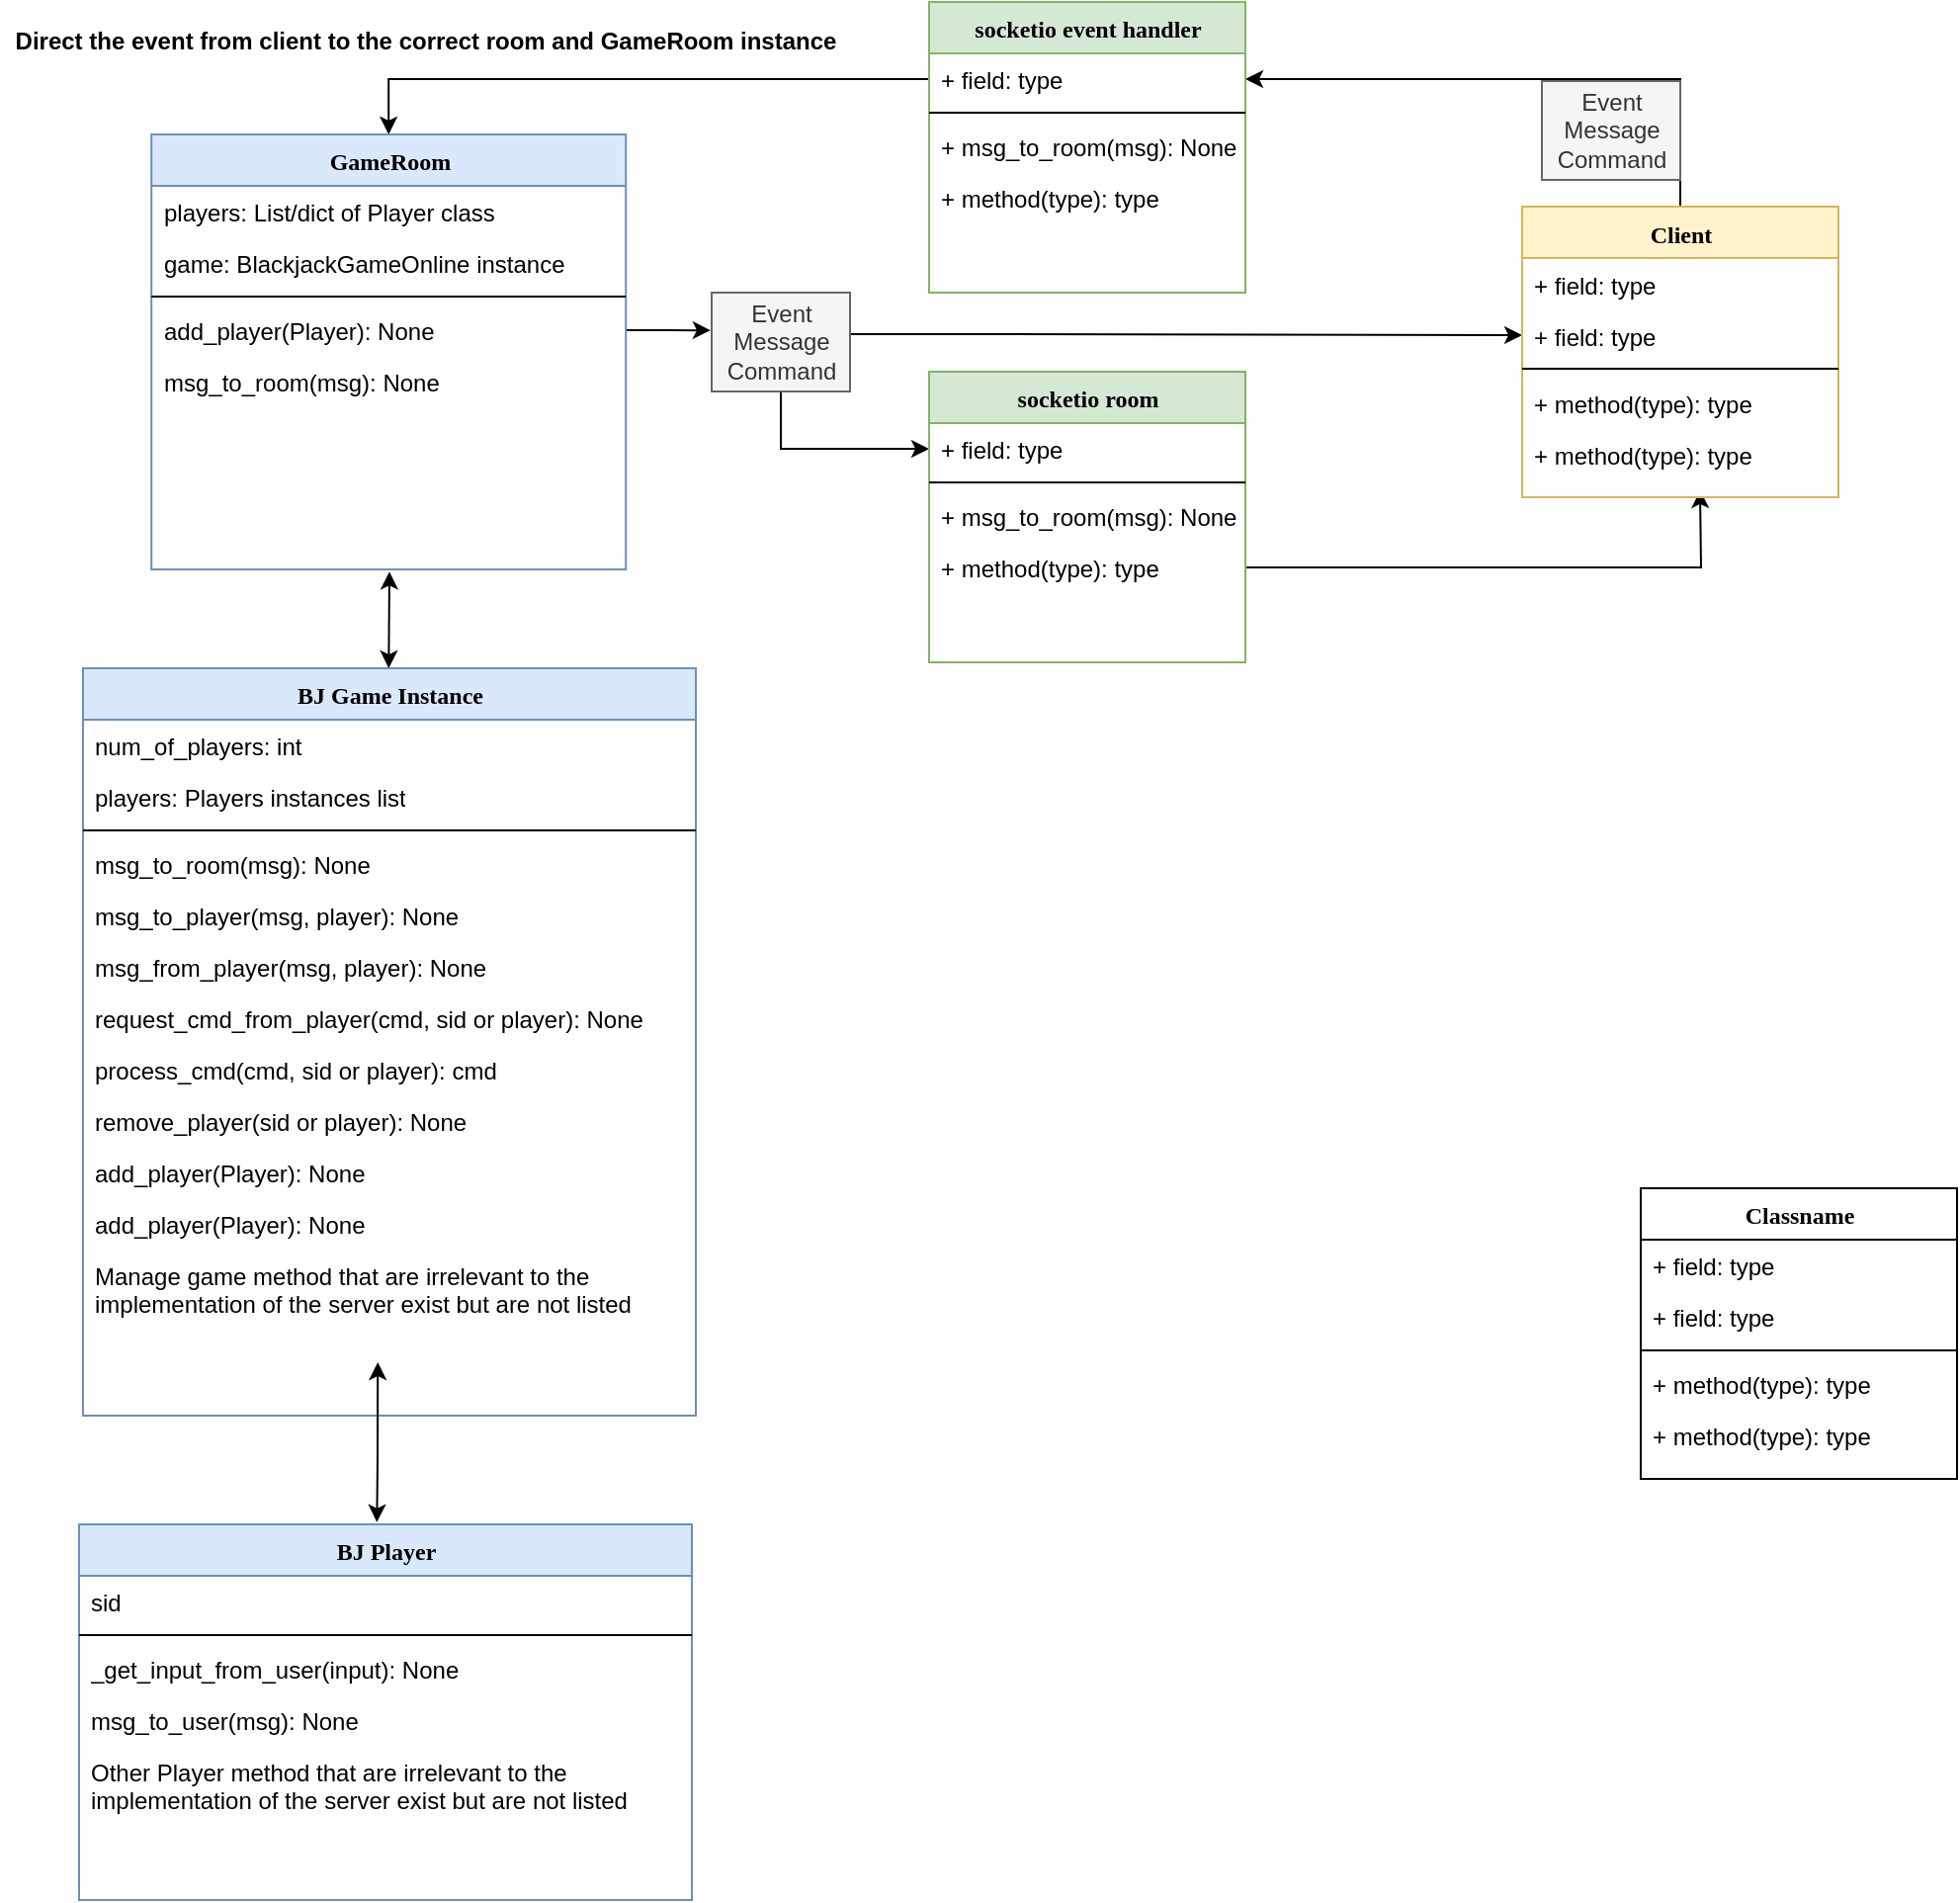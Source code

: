 <mxfile version="13.7.9" type="github">
  <diagram name="Page-1" id="9f46799a-70d6-7492-0946-bef42562c5a5">
    <mxGraphModel dx="850" dy="531" grid="1" gridSize="10" guides="1" tooltips="1" connect="1" arrows="1" fold="1" page="1" pageScale="1" pageWidth="1100" pageHeight="850" background="#ffffff" math="0" shadow="0">
      <root>
        <mxCell id="0" />
        <mxCell id="1" parent="0" />
        <mxCell id="c1-qdXzqwXcxVf9ZJ5GA-60" style="edgeStyle=orthogonalEdgeStyle;rounded=0;orthogonalLoop=1;jettySize=auto;html=1;exitX=0.5;exitY=0;exitDx=0;exitDy=0;entryX=1;entryY=0.5;entryDx=0;entryDy=0;" edge="1" parent="1" source="c1-qdXzqwXcxVf9ZJ5GA-22" target="c1-qdXzqwXcxVf9ZJ5GA-54">
          <mxGeometry relative="1" as="geometry">
            <mxPoint x="870" y="7" as="targetPoint" />
          </mxGeometry>
        </mxCell>
        <mxCell id="78961159f06e98e8-108" value="Classname" style="swimlane;html=1;fontStyle=1;align=center;verticalAlign=top;childLayout=stackLayout;horizontal=1;startSize=26;horizontalStack=0;resizeParent=1;resizeLast=0;collapsible=1;marginBottom=0;swimlaneFillColor=#ffffff;rounded=0;shadow=0;comic=0;labelBackgroundColor=none;strokeWidth=1;fillColor=none;fontFamily=Verdana;fontSize=12" parent="1" vertex="1">
          <mxGeometry x="870" y="620.0" width="160" height="147" as="geometry" />
        </mxCell>
        <mxCell id="78961159f06e98e8-109" value="+ field: type" style="text;html=1;strokeColor=none;fillColor=none;align=left;verticalAlign=top;spacingLeft=4;spacingRight=4;whiteSpace=wrap;overflow=hidden;rotatable=0;points=[[0,0.5],[1,0.5]];portConstraint=eastwest;" parent="78961159f06e98e8-108" vertex="1">
          <mxGeometry y="26" width="160" height="26" as="geometry" />
        </mxCell>
        <mxCell id="78961159f06e98e8-110" value="+ field: type" style="text;html=1;strokeColor=none;fillColor=none;align=left;verticalAlign=top;spacingLeft=4;spacingRight=4;whiteSpace=wrap;overflow=hidden;rotatable=0;points=[[0,0.5],[1,0.5]];portConstraint=eastwest;" parent="78961159f06e98e8-108" vertex="1">
          <mxGeometry y="52" width="160" height="26" as="geometry" />
        </mxCell>
        <mxCell id="78961159f06e98e8-116" value="" style="line;html=1;strokeWidth=1;fillColor=none;align=left;verticalAlign=middle;spacingTop=-1;spacingLeft=3;spacingRight=3;rotatable=0;labelPosition=right;points=[];portConstraint=eastwest;" parent="78961159f06e98e8-108" vertex="1">
          <mxGeometry y="78" width="160" height="8" as="geometry" />
        </mxCell>
        <mxCell id="78961159f06e98e8-117" value="+ method(type): type" style="text;html=1;strokeColor=none;fillColor=none;align=left;verticalAlign=top;spacingLeft=4;spacingRight=4;whiteSpace=wrap;overflow=hidden;rotatable=0;points=[[0,0.5],[1,0.5]];portConstraint=eastwest;" parent="78961159f06e98e8-108" vertex="1">
          <mxGeometry y="86" width="160" height="26" as="geometry" />
        </mxCell>
        <mxCell id="78961159f06e98e8-120" value="+ method(type): type" style="text;html=1;strokeColor=none;fillColor=none;align=left;verticalAlign=top;spacingLeft=4;spacingRight=4;whiteSpace=wrap;overflow=hidden;rotatable=0;points=[[0,0.5],[1,0.5]];portConstraint=eastwest;" parent="78961159f06e98e8-108" vertex="1">
          <mxGeometry y="112" width="160" height="26" as="geometry" />
        </mxCell>
        <mxCell id="c1-qdXzqwXcxVf9ZJ5GA-59" style="edgeStyle=orthogonalEdgeStyle;rounded=0;orthogonalLoop=1;jettySize=auto;html=1;exitX=0;exitY=0.5;exitDx=0;exitDy=0;entryX=0.5;entryY=0;entryDx=0;entryDy=0;" edge="1" parent="1" source="c1-qdXzqwXcxVf9ZJ5GA-54" target="c1-qdXzqwXcxVf9ZJ5GA-1">
          <mxGeometry relative="1" as="geometry" />
        </mxCell>
        <mxCell id="c1-qdXzqwXcxVf9ZJ5GA-61" value="Direct the event from client to the correct room and GameRoom instance" style="text;html=1;align=center;verticalAlign=middle;resizable=0;points=[];autosize=1;fontStyle=1" vertex="1" parent="1">
          <mxGeometry x="40" y="30" width="430" height="20" as="geometry" />
        </mxCell>
        <mxCell id="c1-qdXzqwXcxVf9ZJ5GA-63" value="Event&lt;br&gt;Message&lt;br&gt;Command" style="text;html=1;align=center;verticalAlign=middle;resizable=0;points=[];autosize=1;fillColor=#f5f5f5;strokeColor=#666666;fontColor=#333333;" vertex="1" parent="1">
          <mxGeometry x="820" y="60" width="70" height="50" as="geometry" />
        </mxCell>
        <mxCell id="c1-qdXzqwXcxVf9ZJ5GA-67" style="edgeStyle=orthogonalEdgeStyle;rounded=0;orthogonalLoop=1;jettySize=auto;html=1;exitX=1;exitY=0.5;exitDx=0;exitDy=0;" edge="1" parent="1" source="c1-qdXzqwXcxVf9ZJ5GA-33">
          <mxGeometry relative="1" as="geometry">
            <mxPoint x="900" y="267" as="targetPoint" />
          </mxGeometry>
        </mxCell>
        <mxCell id="c1-qdXzqwXcxVf9ZJ5GA-72" style="edgeStyle=orthogonalEdgeStyle;rounded=0;orthogonalLoop=1;jettySize=auto;html=1;entryX=0;entryY=0.5;entryDx=0;entryDy=0;" edge="1" parent="1" source="c1-qdXzqwXcxVf9ZJ5GA-68" target="c1-qdXzqwXcxVf9ZJ5GA-24">
          <mxGeometry relative="1" as="geometry">
            <Array as="points">
              <mxPoint x="550" y="188" />
              <mxPoint x="550" y="188" />
            </Array>
          </mxGeometry>
        </mxCell>
        <mxCell id="c1-qdXzqwXcxVf9ZJ5GA-75" style="edgeStyle=orthogonalEdgeStyle;rounded=0;orthogonalLoop=1;jettySize=auto;html=1;entryX=0;entryY=0.5;entryDx=0;entryDy=0;" edge="1" parent="1" source="c1-qdXzqwXcxVf9ZJ5GA-68" target="c1-qdXzqwXcxVf9ZJ5GA-30">
          <mxGeometry relative="1" as="geometry">
            <mxPoint x="435" y="237" as="targetPoint" />
          </mxGeometry>
        </mxCell>
        <mxCell id="c1-qdXzqwXcxVf9ZJ5GA-68" value="Event&lt;br&gt;Message&lt;br&gt;Command" style="text;html=1;align=center;verticalAlign=middle;resizable=0;points=[];autosize=1;fillColor=#f5f5f5;strokeColor=#666666;fontColor=#333333;" vertex="1" parent="1">
          <mxGeometry x="400" y="167" width="70" height="50" as="geometry" />
        </mxCell>
        <mxCell id="c1-qdXzqwXcxVf9ZJ5GA-71" style="edgeStyle=orthogonalEdgeStyle;rounded=0;orthogonalLoop=1;jettySize=auto;html=1;exitX=1;exitY=0.5;exitDx=0;exitDy=0;entryX=-0.008;entryY=0.382;entryDx=0;entryDy=0;entryPerimeter=0;" edge="1" parent="1" source="c1-qdXzqwXcxVf9ZJ5GA-5" target="c1-qdXzqwXcxVf9ZJ5GA-68">
          <mxGeometry relative="1" as="geometry" />
        </mxCell>
        <mxCell id="c1-qdXzqwXcxVf9ZJ5GA-28" value="socketio room" style="swimlane;html=1;fontStyle=1;align=center;verticalAlign=top;childLayout=stackLayout;horizontal=1;startSize=26;horizontalStack=0;resizeParent=1;resizeLast=0;collapsible=1;marginBottom=0;swimlaneFillColor=#ffffff;rounded=0;shadow=0;comic=0;labelBackgroundColor=none;strokeWidth=1;fillColor=#d5e8d4;fontFamily=Verdana;fontSize=12;strokeColor=#82b366;" vertex="1" parent="1">
          <mxGeometry x="510" y="207.0" width="160" height="147" as="geometry" />
        </mxCell>
        <mxCell id="c1-qdXzqwXcxVf9ZJ5GA-30" value="+ field: type" style="text;html=1;strokeColor=none;fillColor=none;align=left;verticalAlign=top;spacingLeft=4;spacingRight=4;whiteSpace=wrap;overflow=hidden;rotatable=0;points=[[0,0.5],[1,0.5]];portConstraint=eastwest;" vertex="1" parent="c1-qdXzqwXcxVf9ZJ5GA-28">
          <mxGeometry y="26" width="160" height="26" as="geometry" />
        </mxCell>
        <mxCell id="c1-qdXzqwXcxVf9ZJ5GA-31" value="" style="line;html=1;strokeWidth=1;fillColor=none;align=left;verticalAlign=middle;spacingTop=-1;spacingLeft=3;spacingRight=3;rotatable=0;labelPosition=right;points=[];portConstraint=eastwest;" vertex="1" parent="c1-qdXzqwXcxVf9ZJ5GA-28">
          <mxGeometry y="52" width="160" height="8" as="geometry" />
        </mxCell>
        <mxCell id="c1-qdXzqwXcxVf9ZJ5GA-32" value="+ msg_to_room(msg): None" style="text;html=1;strokeColor=none;fillColor=none;align=left;verticalAlign=top;spacingLeft=4;spacingRight=4;whiteSpace=wrap;overflow=hidden;rotatable=0;points=[[0,0.5],[1,0.5]];portConstraint=eastwest;" vertex="1" parent="c1-qdXzqwXcxVf9ZJ5GA-28">
          <mxGeometry y="60" width="160" height="26" as="geometry" />
        </mxCell>
        <mxCell id="c1-qdXzqwXcxVf9ZJ5GA-33" value="+ method(type): type" style="text;html=1;strokeColor=none;fillColor=none;align=left;verticalAlign=top;spacingLeft=4;spacingRight=4;whiteSpace=wrap;overflow=hidden;rotatable=0;points=[[0,0.5],[1,0.5]];portConstraint=eastwest;" vertex="1" parent="c1-qdXzqwXcxVf9ZJ5GA-28">
          <mxGeometry y="86" width="160" height="26" as="geometry" />
        </mxCell>
        <mxCell id="c1-qdXzqwXcxVf9ZJ5GA-53" value="socketio event handler" style="swimlane;html=1;fontStyle=1;align=center;verticalAlign=top;childLayout=stackLayout;horizontal=1;startSize=26;horizontalStack=0;resizeParent=1;resizeLast=0;collapsible=1;marginBottom=0;swimlaneFillColor=#ffffff;rounded=0;shadow=0;comic=0;labelBackgroundColor=none;strokeWidth=1;fillColor=#d5e8d4;fontFamily=Verdana;fontSize=12;strokeColor=#82b366;" vertex="1" parent="1">
          <mxGeometry x="510" y="20.0" width="160" height="147" as="geometry" />
        </mxCell>
        <mxCell id="c1-qdXzqwXcxVf9ZJ5GA-54" value="+ field: type" style="text;html=1;strokeColor=none;fillColor=none;align=left;verticalAlign=top;spacingLeft=4;spacingRight=4;whiteSpace=wrap;overflow=hidden;rotatable=0;points=[[0,0.5],[1,0.5]];portConstraint=eastwest;" vertex="1" parent="c1-qdXzqwXcxVf9ZJ5GA-53">
          <mxGeometry y="26" width="160" height="26" as="geometry" />
        </mxCell>
        <mxCell id="c1-qdXzqwXcxVf9ZJ5GA-55" value="" style="line;html=1;strokeWidth=1;fillColor=none;align=left;verticalAlign=middle;spacingTop=-1;spacingLeft=3;spacingRight=3;rotatable=0;labelPosition=right;points=[];portConstraint=eastwest;" vertex="1" parent="c1-qdXzqwXcxVf9ZJ5GA-53">
          <mxGeometry y="52" width="160" height="8" as="geometry" />
        </mxCell>
        <mxCell id="c1-qdXzqwXcxVf9ZJ5GA-56" value="+ msg_to_room(msg): None" style="text;html=1;strokeColor=none;fillColor=none;align=left;verticalAlign=top;spacingLeft=4;spacingRight=4;whiteSpace=wrap;overflow=hidden;rotatable=0;points=[[0,0.5],[1,0.5]];portConstraint=eastwest;" vertex="1" parent="c1-qdXzqwXcxVf9ZJ5GA-53">
          <mxGeometry y="60" width="160" height="26" as="geometry" />
        </mxCell>
        <mxCell id="c1-qdXzqwXcxVf9ZJ5GA-57" value="+ method(type): type" style="text;html=1;strokeColor=none;fillColor=none;align=left;verticalAlign=top;spacingLeft=4;spacingRight=4;whiteSpace=wrap;overflow=hidden;rotatable=0;points=[[0,0.5],[1,0.5]];portConstraint=eastwest;" vertex="1" parent="c1-qdXzqwXcxVf9ZJ5GA-53">
          <mxGeometry y="86" width="160" height="26" as="geometry" />
        </mxCell>
        <mxCell id="c1-qdXzqwXcxVf9ZJ5GA-22" value="Client" style="swimlane;html=1;fontStyle=1;align=center;verticalAlign=top;childLayout=stackLayout;horizontal=1;startSize=26;horizontalStack=0;resizeParent=1;resizeLast=0;collapsible=1;marginBottom=0;swimlaneFillColor=#ffffff;rounded=0;shadow=0;comic=0;labelBackgroundColor=none;strokeWidth=1;fillColor=#fff2cc;fontFamily=Verdana;fontSize=12;strokeColor=#d6b656;" vertex="1" parent="1">
          <mxGeometry x="810" y="123.5" width="160" height="147" as="geometry" />
        </mxCell>
        <mxCell id="c1-qdXzqwXcxVf9ZJ5GA-23" value="+ field: type" style="text;html=1;strokeColor=none;fillColor=none;align=left;verticalAlign=top;spacingLeft=4;spacingRight=4;whiteSpace=wrap;overflow=hidden;rotatable=0;points=[[0,0.5],[1,0.5]];portConstraint=eastwest;" vertex="1" parent="c1-qdXzqwXcxVf9ZJ5GA-22">
          <mxGeometry y="26" width="160" height="26" as="geometry" />
        </mxCell>
        <mxCell id="c1-qdXzqwXcxVf9ZJ5GA-24" value="+ field: type" style="text;html=1;strokeColor=none;fillColor=none;align=left;verticalAlign=top;spacingLeft=4;spacingRight=4;whiteSpace=wrap;overflow=hidden;rotatable=0;points=[[0,0.5],[1,0.5]];portConstraint=eastwest;" vertex="1" parent="c1-qdXzqwXcxVf9ZJ5GA-22">
          <mxGeometry y="52" width="160" height="26" as="geometry" />
        </mxCell>
        <mxCell id="c1-qdXzqwXcxVf9ZJ5GA-25" value="" style="line;html=1;strokeWidth=1;fillColor=none;align=left;verticalAlign=middle;spacingTop=-1;spacingLeft=3;spacingRight=3;rotatable=0;labelPosition=right;points=[];portConstraint=eastwest;" vertex="1" parent="c1-qdXzqwXcxVf9ZJ5GA-22">
          <mxGeometry y="78" width="160" height="8" as="geometry" />
        </mxCell>
        <mxCell id="c1-qdXzqwXcxVf9ZJ5GA-26" value="+ method(type): type" style="text;html=1;strokeColor=none;fillColor=none;align=left;verticalAlign=top;spacingLeft=4;spacingRight=4;whiteSpace=wrap;overflow=hidden;rotatable=0;points=[[0,0.5],[1,0.5]];portConstraint=eastwest;" vertex="1" parent="c1-qdXzqwXcxVf9ZJ5GA-22">
          <mxGeometry y="86" width="160" height="26" as="geometry" />
        </mxCell>
        <mxCell id="c1-qdXzqwXcxVf9ZJ5GA-27" value="+ method(type): type" style="text;html=1;strokeColor=none;fillColor=none;align=left;verticalAlign=top;spacingLeft=4;spacingRight=4;whiteSpace=wrap;overflow=hidden;rotatable=0;points=[[0,0.5],[1,0.5]];portConstraint=eastwest;" vertex="1" parent="c1-qdXzqwXcxVf9ZJ5GA-22">
          <mxGeometry y="112" width="160" height="26" as="geometry" />
        </mxCell>
        <mxCell id="c1-qdXzqwXcxVf9ZJ5GA-1" value="GameRoom" style="swimlane;html=1;fontStyle=1;align=center;verticalAlign=top;childLayout=stackLayout;horizontal=1;startSize=26;horizontalStack=0;resizeParent=1;resizeLast=0;collapsible=1;marginBottom=0;swimlaneFillColor=#ffffff;rounded=0;shadow=0;comic=0;labelBackgroundColor=none;strokeWidth=1;fillColor=#dae8fc;fontFamily=Verdana;fontSize=12;strokeColor=#6c8ebf;" vertex="1" parent="1">
          <mxGeometry x="116.6" y="87" width="240" height="220" as="geometry" />
        </mxCell>
        <mxCell id="c1-qdXzqwXcxVf9ZJ5GA-2" value="players: List/dict of Player class" style="text;html=1;strokeColor=none;fillColor=none;align=left;verticalAlign=top;spacingLeft=4;spacingRight=4;whiteSpace=wrap;overflow=hidden;rotatable=0;points=[[0,0.5],[1,0.5]];portConstraint=eastwest;" vertex="1" parent="c1-qdXzqwXcxVf9ZJ5GA-1">
          <mxGeometry y="26" width="240" height="26" as="geometry" />
        </mxCell>
        <mxCell id="c1-qdXzqwXcxVf9ZJ5GA-3" value="game: BlackjackGameOnline instance&lt;br&gt;&amp;nbsp;" style="text;html=1;strokeColor=none;fillColor=none;align=left;verticalAlign=top;spacingLeft=4;spacingRight=4;whiteSpace=wrap;overflow=hidden;rotatable=0;points=[[0,0.5],[1,0.5]];portConstraint=eastwest;" vertex="1" parent="c1-qdXzqwXcxVf9ZJ5GA-1">
          <mxGeometry y="52" width="240" height="26" as="geometry" />
        </mxCell>
        <mxCell id="c1-qdXzqwXcxVf9ZJ5GA-4" value="" style="line;html=1;strokeWidth=1;fillColor=none;align=left;verticalAlign=middle;spacingTop=-1;spacingLeft=3;spacingRight=3;rotatable=0;labelPosition=right;points=[];portConstraint=eastwest;" vertex="1" parent="c1-qdXzqwXcxVf9ZJ5GA-1">
          <mxGeometry y="78" width="240" height="8" as="geometry" />
        </mxCell>
        <mxCell id="c1-qdXzqwXcxVf9ZJ5GA-5" value="add_player(Player): None" style="text;html=1;strokeColor=none;fillColor=none;align=left;verticalAlign=top;spacingLeft=4;spacingRight=4;whiteSpace=wrap;overflow=hidden;rotatable=0;points=[[0,0.5],[1,0.5]];portConstraint=eastwest;" vertex="1" parent="c1-qdXzqwXcxVf9ZJ5GA-1">
          <mxGeometry y="86" width="240" height="26" as="geometry" />
        </mxCell>
        <mxCell id="c1-qdXzqwXcxVf9ZJ5GA-6" value="msg_to_room(msg): None" style="text;html=1;strokeColor=none;fillColor=none;align=left;verticalAlign=top;spacingLeft=4;spacingRight=4;whiteSpace=wrap;overflow=hidden;rotatable=0;points=[[0,0.5],[1,0.5]];portConstraint=eastwest;" vertex="1" parent="c1-qdXzqwXcxVf9ZJ5GA-1">
          <mxGeometry y="112" width="240" height="26" as="geometry" />
        </mxCell>
        <mxCell id="c1-qdXzqwXcxVf9ZJ5GA-39" value="BJ Game Instance" style="swimlane;html=1;fontStyle=1;align=center;verticalAlign=top;childLayout=stackLayout;horizontal=1;startSize=26;horizontalStack=0;resizeParent=1;resizeLast=0;collapsible=1;marginBottom=0;swimlaneFillColor=#ffffff;rounded=0;shadow=0;comic=0;labelBackgroundColor=none;strokeWidth=1;fillColor=#dae8fc;fontFamily=Verdana;fontSize=12;strokeColor=#6c8ebf;" vertex="1" parent="1">
          <mxGeometry x="82" y="357" width="310" height="378" as="geometry" />
        </mxCell>
        <mxCell id="c1-qdXzqwXcxVf9ZJ5GA-40" value="num_of_players: int" style="text;html=1;strokeColor=none;fillColor=none;align=left;verticalAlign=top;spacingLeft=4;spacingRight=4;whiteSpace=wrap;overflow=hidden;rotatable=0;points=[[0,0.5],[1,0.5]];portConstraint=eastwest;" vertex="1" parent="c1-qdXzqwXcxVf9ZJ5GA-39">
          <mxGeometry y="26" width="310" height="26" as="geometry" />
        </mxCell>
        <mxCell id="c1-qdXzqwXcxVf9ZJ5GA-88" value="players: Players instances list" style="text;html=1;strokeColor=none;fillColor=none;align=left;verticalAlign=top;spacingLeft=4;spacingRight=4;whiteSpace=wrap;overflow=hidden;rotatable=0;points=[[0,0.5],[1,0.5]];portConstraint=eastwest;" vertex="1" parent="c1-qdXzqwXcxVf9ZJ5GA-39">
          <mxGeometry y="52" width="310" height="26" as="geometry" />
        </mxCell>
        <mxCell id="c1-qdXzqwXcxVf9ZJ5GA-42" value="" style="line;html=1;strokeWidth=1;fillColor=none;align=left;verticalAlign=middle;spacingTop=-1;spacingLeft=3;spacingRight=3;rotatable=0;labelPosition=right;points=[];portConstraint=eastwest;" vertex="1" parent="c1-qdXzqwXcxVf9ZJ5GA-39">
          <mxGeometry y="78" width="310" height="8" as="geometry" />
        </mxCell>
        <mxCell id="c1-qdXzqwXcxVf9ZJ5GA-43" value="msg_to_room(msg): None" style="text;html=1;strokeColor=none;fillColor=none;align=left;verticalAlign=top;spacingLeft=4;spacingRight=4;whiteSpace=wrap;overflow=hidden;rotatable=0;points=[[0,0.5],[1,0.5]];portConstraint=eastwest;" vertex="1" parent="c1-qdXzqwXcxVf9ZJ5GA-39">
          <mxGeometry y="86" width="310" height="26" as="geometry" />
        </mxCell>
        <mxCell id="c1-qdXzqwXcxVf9ZJ5GA-81" value="msg_to_player(msg, player): None" style="text;html=1;strokeColor=none;fillColor=none;align=left;verticalAlign=top;spacingLeft=4;spacingRight=4;whiteSpace=wrap;overflow=hidden;rotatable=0;points=[[0,0.5],[1,0.5]];portConstraint=eastwest;" vertex="1" parent="c1-qdXzqwXcxVf9ZJ5GA-39">
          <mxGeometry y="112" width="310" height="26" as="geometry" />
        </mxCell>
        <mxCell id="c1-qdXzqwXcxVf9ZJ5GA-84" value="msg_from_player(msg, player): None" style="text;html=1;strokeColor=none;fillColor=none;align=left;verticalAlign=top;spacingLeft=4;spacingRight=4;whiteSpace=wrap;overflow=hidden;rotatable=0;points=[[0,0.5],[1,0.5]];portConstraint=eastwest;" vertex="1" parent="c1-qdXzqwXcxVf9ZJ5GA-39">
          <mxGeometry y="138" width="310" height="26" as="geometry" />
        </mxCell>
        <mxCell id="c1-qdXzqwXcxVf9ZJ5GA-82" value="request_cmd_from_player(cmd, sid or player): None&amp;nbsp;" style="text;html=1;strokeColor=none;fillColor=none;align=left;verticalAlign=top;spacingLeft=4;spacingRight=4;whiteSpace=wrap;overflow=hidden;rotatable=0;points=[[0,0.5],[1,0.5]];portConstraint=eastwest;" vertex="1" parent="c1-qdXzqwXcxVf9ZJ5GA-39">
          <mxGeometry y="164" width="310" height="26" as="geometry" />
        </mxCell>
        <mxCell id="c1-qdXzqwXcxVf9ZJ5GA-83" value="process_cmd(cmd, sid or player): cmd&amp;nbsp;" style="text;html=1;strokeColor=none;fillColor=none;align=left;verticalAlign=top;spacingLeft=4;spacingRight=4;whiteSpace=wrap;overflow=hidden;rotatable=0;points=[[0,0.5],[1,0.5]];portConstraint=eastwest;" vertex="1" parent="c1-qdXzqwXcxVf9ZJ5GA-39">
          <mxGeometry y="190" width="310" height="26" as="geometry" />
        </mxCell>
        <mxCell id="c1-qdXzqwXcxVf9ZJ5GA-85" value="remove_player(sid or player): None" style="text;html=1;strokeColor=none;fillColor=none;align=left;verticalAlign=top;spacingLeft=4;spacingRight=4;whiteSpace=wrap;overflow=hidden;rotatable=0;points=[[0,0.5],[1,0.5]];portConstraint=eastwest;" vertex="1" parent="c1-qdXzqwXcxVf9ZJ5GA-39">
          <mxGeometry y="216" width="310" height="26" as="geometry" />
        </mxCell>
        <mxCell id="c1-qdXzqwXcxVf9ZJ5GA-86" value="add_player(Player): None" style="text;html=1;strokeColor=none;fillColor=none;align=left;verticalAlign=top;spacingLeft=4;spacingRight=4;whiteSpace=wrap;overflow=hidden;rotatable=0;points=[[0,0.5],[1,0.5]];portConstraint=eastwest;" vertex="1" parent="c1-qdXzqwXcxVf9ZJ5GA-39">
          <mxGeometry y="242" width="310" height="26" as="geometry" />
        </mxCell>
        <mxCell id="c1-qdXzqwXcxVf9ZJ5GA-87" value="add_player(Player): None" style="text;html=1;strokeColor=none;fillColor=none;align=left;verticalAlign=top;spacingLeft=4;spacingRight=4;whiteSpace=wrap;overflow=hidden;rotatable=0;points=[[0,0.5],[1,0.5]];portConstraint=eastwest;" vertex="1" parent="c1-qdXzqwXcxVf9ZJ5GA-39">
          <mxGeometry y="268" width="310" height="26" as="geometry" />
        </mxCell>
        <mxCell id="c1-qdXzqwXcxVf9ZJ5GA-48" value="Manage game method that are irrelevant to the implementation of the server exist but are not listed" style="text;html=1;strokeColor=none;fillColor=none;align=left;verticalAlign=top;spacingLeft=4;spacingRight=4;whiteSpace=wrap;overflow=hidden;rotatable=0;points=[[0,0.5],[1,0.5]];portConstraint=eastwest;" vertex="1" parent="c1-qdXzqwXcxVf9ZJ5GA-39">
          <mxGeometry y="294" width="310" height="58" as="geometry" />
        </mxCell>
        <mxCell id="c1-qdXzqwXcxVf9ZJ5GA-89" value="BJ Player" style="swimlane;html=1;fontStyle=1;align=center;verticalAlign=top;childLayout=stackLayout;horizontal=1;startSize=26;horizontalStack=0;resizeParent=1;resizeLast=0;collapsible=1;marginBottom=0;swimlaneFillColor=#ffffff;rounded=0;shadow=0;comic=0;labelBackgroundColor=none;strokeWidth=1;fillColor=#dae8fc;fontFamily=Verdana;fontSize=12;strokeColor=#6c8ebf;" vertex="1" parent="1">
          <mxGeometry x="80" y="790" width="310" height="190" as="geometry" />
        </mxCell>
        <mxCell id="c1-qdXzqwXcxVf9ZJ5GA-90" value="sid" style="text;html=1;strokeColor=none;fillColor=none;align=left;verticalAlign=top;spacingLeft=4;spacingRight=4;whiteSpace=wrap;overflow=hidden;rotatable=0;points=[[0,0.5],[1,0.5]];portConstraint=eastwest;" vertex="1" parent="c1-qdXzqwXcxVf9ZJ5GA-89">
          <mxGeometry y="26" width="310" height="26" as="geometry" />
        </mxCell>
        <mxCell id="c1-qdXzqwXcxVf9ZJ5GA-93" value="" style="line;html=1;strokeWidth=1;fillColor=none;align=left;verticalAlign=middle;spacingTop=-1;spacingLeft=3;spacingRight=3;rotatable=0;labelPosition=right;points=[];portConstraint=eastwest;" vertex="1" parent="c1-qdXzqwXcxVf9ZJ5GA-89">
          <mxGeometry y="52" width="310" height="8" as="geometry" />
        </mxCell>
        <mxCell id="c1-qdXzqwXcxVf9ZJ5GA-101" value="_get_input_from_user(input): None" style="text;html=1;strokeColor=none;fillColor=none;align=left;verticalAlign=top;spacingLeft=4;spacingRight=4;whiteSpace=wrap;overflow=hidden;rotatable=0;points=[[0,0.5],[1,0.5]];portConstraint=eastwest;" vertex="1" parent="c1-qdXzqwXcxVf9ZJ5GA-89">
          <mxGeometry y="60" width="310" height="26" as="geometry" />
        </mxCell>
        <mxCell id="c1-qdXzqwXcxVf9ZJ5GA-107" value="msg_to_user(msg): None" style="text;html=1;strokeColor=none;fillColor=none;align=left;verticalAlign=top;spacingLeft=4;spacingRight=4;whiteSpace=wrap;overflow=hidden;rotatable=0;points=[[0,0.5],[1,0.5]];portConstraint=eastwest;" vertex="1" parent="c1-qdXzqwXcxVf9ZJ5GA-89">
          <mxGeometry y="86" width="310" height="26" as="geometry" />
        </mxCell>
        <mxCell id="c1-qdXzqwXcxVf9ZJ5GA-102" value="Other Player method that are irrelevant to the implementation of the server exist but are not listed" style="text;html=1;strokeColor=none;fillColor=none;align=left;verticalAlign=top;spacingLeft=4;spacingRight=4;whiteSpace=wrap;overflow=hidden;rotatable=0;points=[[0,0.5],[1,0.5]];portConstraint=eastwest;" vertex="1" parent="c1-qdXzqwXcxVf9ZJ5GA-89">
          <mxGeometry y="112" width="310" height="58" as="geometry" />
        </mxCell>
        <mxCell id="c1-qdXzqwXcxVf9ZJ5GA-106" value="" style="endArrow=classic;startArrow=classic;html=1;exitX=0.515;exitY=-0.003;exitDx=0;exitDy=0;exitPerimeter=0;entryX=0.481;entryY=0.983;entryDx=0;entryDy=0;entryPerimeter=0;" edge="1" parent="1" target="c1-qdXzqwXcxVf9ZJ5GA-48">
          <mxGeometry width="50" height="50" relative="1" as="geometry">
            <mxPoint x="230.65" y="788.866" as="sourcePoint" />
            <mxPoint x="231" y="740" as="targetPoint" />
            <Array as="points">
              <mxPoint x="231" y="760" />
            </Array>
          </mxGeometry>
        </mxCell>
        <mxCell id="c1-qdXzqwXcxVf9ZJ5GA-108" value="" style="endArrow=classic;startArrow=classic;html=1;exitX=0.515;exitY=-0.003;exitDx=0;exitDy=0;exitPerimeter=0;" edge="1" parent="1">
          <mxGeometry width="50" height="50" relative="1" as="geometry">
            <mxPoint x="236.65" y="356.996" as="sourcePoint" />
            <mxPoint x="237" y="308.13" as="targetPoint" />
            <Array as="points" />
          </mxGeometry>
        </mxCell>
      </root>
    </mxGraphModel>
  </diagram>
</mxfile>

